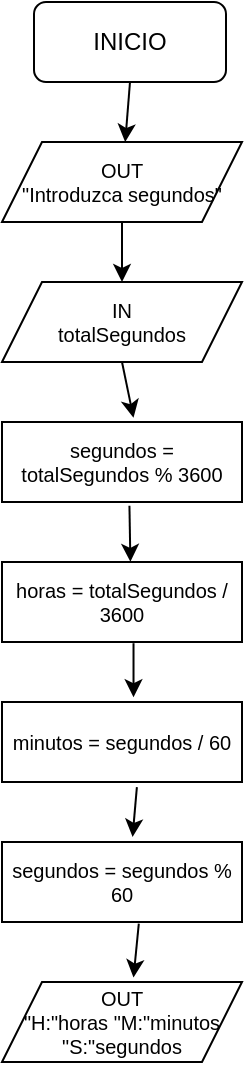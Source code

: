 <mxfile version="24.7.16">
  <diagram id="C5RBs43oDa-KdzZeNtuy" name="Page-1">
    <mxGraphModel dx="1136" dy="585" grid="1" gridSize="10" guides="1" tooltips="1" connect="1" arrows="1" fold="1" page="1" pageScale="1" pageWidth="827" pageHeight="1169" math="0" shadow="0">
      <root>
        <mxCell id="WIyWlLk6GJQsqaUBKTNV-0" />
        <mxCell id="WIyWlLk6GJQsqaUBKTNV-1" parent="WIyWlLk6GJQsqaUBKTNV-0" />
        <mxCell id="6ctcbmbpShAzQk9PYFhT-0" value="INICIO" style="rounded=1;whiteSpace=wrap;html=1;" vertex="1" parent="WIyWlLk6GJQsqaUBKTNV-1">
          <mxGeometry x="370" y="120" width="96" height="40" as="geometry" />
        </mxCell>
        <mxCell id="6ctcbmbpShAzQk9PYFhT-1" value="OUT&lt;br style=&quot;font-size: 10px;&quot;&gt;&quot;Introduzca segundos&quot;" style="shape=parallelogram;perimeter=parallelogramPerimeter;whiteSpace=wrap;html=1;fixedSize=1;fontSize=10;" vertex="1" parent="WIyWlLk6GJQsqaUBKTNV-1">
          <mxGeometry x="354" y="190" width="120" height="40" as="geometry" />
        </mxCell>
        <mxCell id="6ctcbmbpShAzQk9PYFhT-2" value="&lt;div style=&quot;font-size: 10px;&quot;&gt;IN&lt;/div&gt;totalSegundos" style="shape=parallelogram;perimeter=parallelogramPerimeter;whiteSpace=wrap;html=1;fixedSize=1;fontSize=10;" vertex="1" parent="WIyWlLk6GJQsqaUBKTNV-1">
          <mxGeometry x="354" y="260" width="120" height="40" as="geometry" />
        </mxCell>
        <mxCell id="6ctcbmbpShAzQk9PYFhT-3" value="segundos = totalSegundos % 3600" style="rounded=0;whiteSpace=wrap;html=1;fontSize=10;" vertex="1" parent="WIyWlLk6GJQsqaUBKTNV-1">
          <mxGeometry x="354" y="330" width="120" height="40" as="geometry" />
        </mxCell>
        <mxCell id="6ctcbmbpShAzQk9PYFhT-4" value="horas =&amp;nbsp;totalSegundos / 3600" style="rounded=0;whiteSpace=wrap;html=1;fontSize=10;" vertex="1" parent="WIyWlLk6GJQsqaUBKTNV-1">
          <mxGeometry x="354" y="400" width="120" height="40" as="geometry" />
        </mxCell>
        <mxCell id="6ctcbmbpShAzQk9PYFhT-5" value="minutos = segundos / 60" style="rounded=0;whiteSpace=wrap;html=1;fontSize=10;" vertex="1" parent="WIyWlLk6GJQsqaUBKTNV-1">
          <mxGeometry x="354" y="470" width="120" height="40" as="geometry" />
        </mxCell>
        <mxCell id="6ctcbmbpShAzQk9PYFhT-6" value="segundos = segundos % 60" style="rounded=0;whiteSpace=wrap;html=1;fontSize=10;" vertex="1" parent="WIyWlLk6GJQsqaUBKTNV-1">
          <mxGeometry x="354" y="540" width="120" height="40" as="geometry" />
        </mxCell>
        <mxCell id="6ctcbmbpShAzQk9PYFhT-7" value="OUT&lt;br style=&quot;font-size: 10px;&quot;&gt;&quot;H:&quot;horas &quot;M:&quot;minutos &quot;S:&quot;segundos" style="shape=parallelogram;perimeter=parallelogramPerimeter;whiteSpace=wrap;html=1;fixedSize=1;fontSize=10;" vertex="1" parent="WIyWlLk6GJQsqaUBKTNV-1">
          <mxGeometry x="354" y="610" width="120" height="40" as="geometry" />
        </mxCell>
        <mxCell id="6ctcbmbpShAzQk9PYFhT-8" value="" style="endArrow=classic;html=1;rounded=0;exitX=0.5;exitY=1;exitDx=0;exitDy=0;" edge="1" parent="WIyWlLk6GJQsqaUBKTNV-1" source="6ctcbmbpShAzQk9PYFhT-0" target="6ctcbmbpShAzQk9PYFhT-1">
          <mxGeometry width="50" height="50" relative="1" as="geometry">
            <mxPoint x="430" y="330" as="sourcePoint" />
            <mxPoint x="480" y="280" as="targetPoint" />
          </mxGeometry>
        </mxCell>
        <mxCell id="6ctcbmbpShAzQk9PYFhT-9" value="" style="endArrow=classic;html=1;rounded=0;exitX=0.5;exitY=1;exitDx=0;exitDy=0;entryX=0.5;entryY=0;entryDx=0;entryDy=0;" edge="1" parent="WIyWlLk6GJQsqaUBKTNV-1" source="6ctcbmbpShAzQk9PYFhT-1" target="6ctcbmbpShAzQk9PYFhT-2">
          <mxGeometry width="50" height="50" relative="1" as="geometry">
            <mxPoint x="428" y="170" as="sourcePoint" />
            <mxPoint x="426" y="200" as="targetPoint" />
          </mxGeometry>
        </mxCell>
        <mxCell id="6ctcbmbpShAzQk9PYFhT-10" value="" style="endArrow=classic;html=1;rounded=0;exitX=0.5;exitY=1;exitDx=0;exitDy=0;entryX=0.548;entryY=-0.052;entryDx=0;entryDy=0;entryPerimeter=0;" edge="1" parent="WIyWlLk6GJQsqaUBKTNV-1" source="6ctcbmbpShAzQk9PYFhT-2" target="6ctcbmbpShAzQk9PYFhT-3">
          <mxGeometry width="50" height="50" relative="1" as="geometry">
            <mxPoint x="424" y="240" as="sourcePoint" />
            <mxPoint x="424" y="270" as="targetPoint" />
          </mxGeometry>
        </mxCell>
        <mxCell id="6ctcbmbpShAzQk9PYFhT-11" value="" style="endArrow=classic;html=1;rounded=0;exitX=0.531;exitY=1.046;exitDx=0;exitDy=0;entryX=0.535;entryY=-0.003;entryDx=0;entryDy=0;entryPerimeter=0;exitPerimeter=0;" edge="1" parent="WIyWlLk6GJQsqaUBKTNV-1" source="6ctcbmbpShAzQk9PYFhT-3" target="6ctcbmbpShAzQk9PYFhT-4">
          <mxGeometry width="50" height="50" relative="1" as="geometry">
            <mxPoint x="424" y="310" as="sourcePoint" />
            <mxPoint x="430" y="338" as="targetPoint" />
          </mxGeometry>
        </mxCell>
        <mxCell id="6ctcbmbpShAzQk9PYFhT-12" value="" style="endArrow=classic;html=1;rounded=0;exitX=0.548;exitY=1.015;exitDx=0;exitDy=0;entryX=0.548;entryY=-0.06;entryDx=0;entryDy=0;entryPerimeter=0;exitPerimeter=0;" edge="1" parent="WIyWlLk6GJQsqaUBKTNV-1" source="6ctcbmbpShAzQk9PYFhT-4" target="6ctcbmbpShAzQk9PYFhT-5">
          <mxGeometry width="50" height="50" relative="1" as="geometry">
            <mxPoint x="428" y="382" as="sourcePoint" />
            <mxPoint x="428" y="410" as="targetPoint" />
          </mxGeometry>
        </mxCell>
        <mxCell id="6ctcbmbpShAzQk9PYFhT-13" value="" style="endArrow=classic;html=1;rounded=0;exitX=0.562;exitY=1.064;exitDx=0;exitDy=0;entryX=0.544;entryY=-0.064;entryDx=0;entryDy=0;entryPerimeter=0;exitPerimeter=0;" edge="1" parent="WIyWlLk6GJQsqaUBKTNV-1" source="6ctcbmbpShAzQk9PYFhT-5" target="6ctcbmbpShAzQk9PYFhT-6">
          <mxGeometry width="50" height="50" relative="1" as="geometry">
            <mxPoint x="438" y="392" as="sourcePoint" />
            <mxPoint x="438" y="420" as="targetPoint" />
          </mxGeometry>
        </mxCell>
        <mxCell id="6ctcbmbpShAzQk9PYFhT-14" value="" style="endArrow=classic;html=1;rounded=0;exitX=0.57;exitY=1.021;exitDx=0;exitDy=0;entryX=0.548;entryY=-0.055;entryDx=0;entryDy=0;entryPerimeter=0;exitPerimeter=0;" edge="1" parent="WIyWlLk6GJQsqaUBKTNV-1" source="6ctcbmbpShAzQk9PYFhT-6" target="6ctcbmbpShAzQk9PYFhT-7">
          <mxGeometry width="50" height="50" relative="1" as="geometry">
            <mxPoint x="448" y="402" as="sourcePoint" />
            <mxPoint x="448" y="430" as="targetPoint" />
          </mxGeometry>
        </mxCell>
      </root>
    </mxGraphModel>
  </diagram>
</mxfile>
